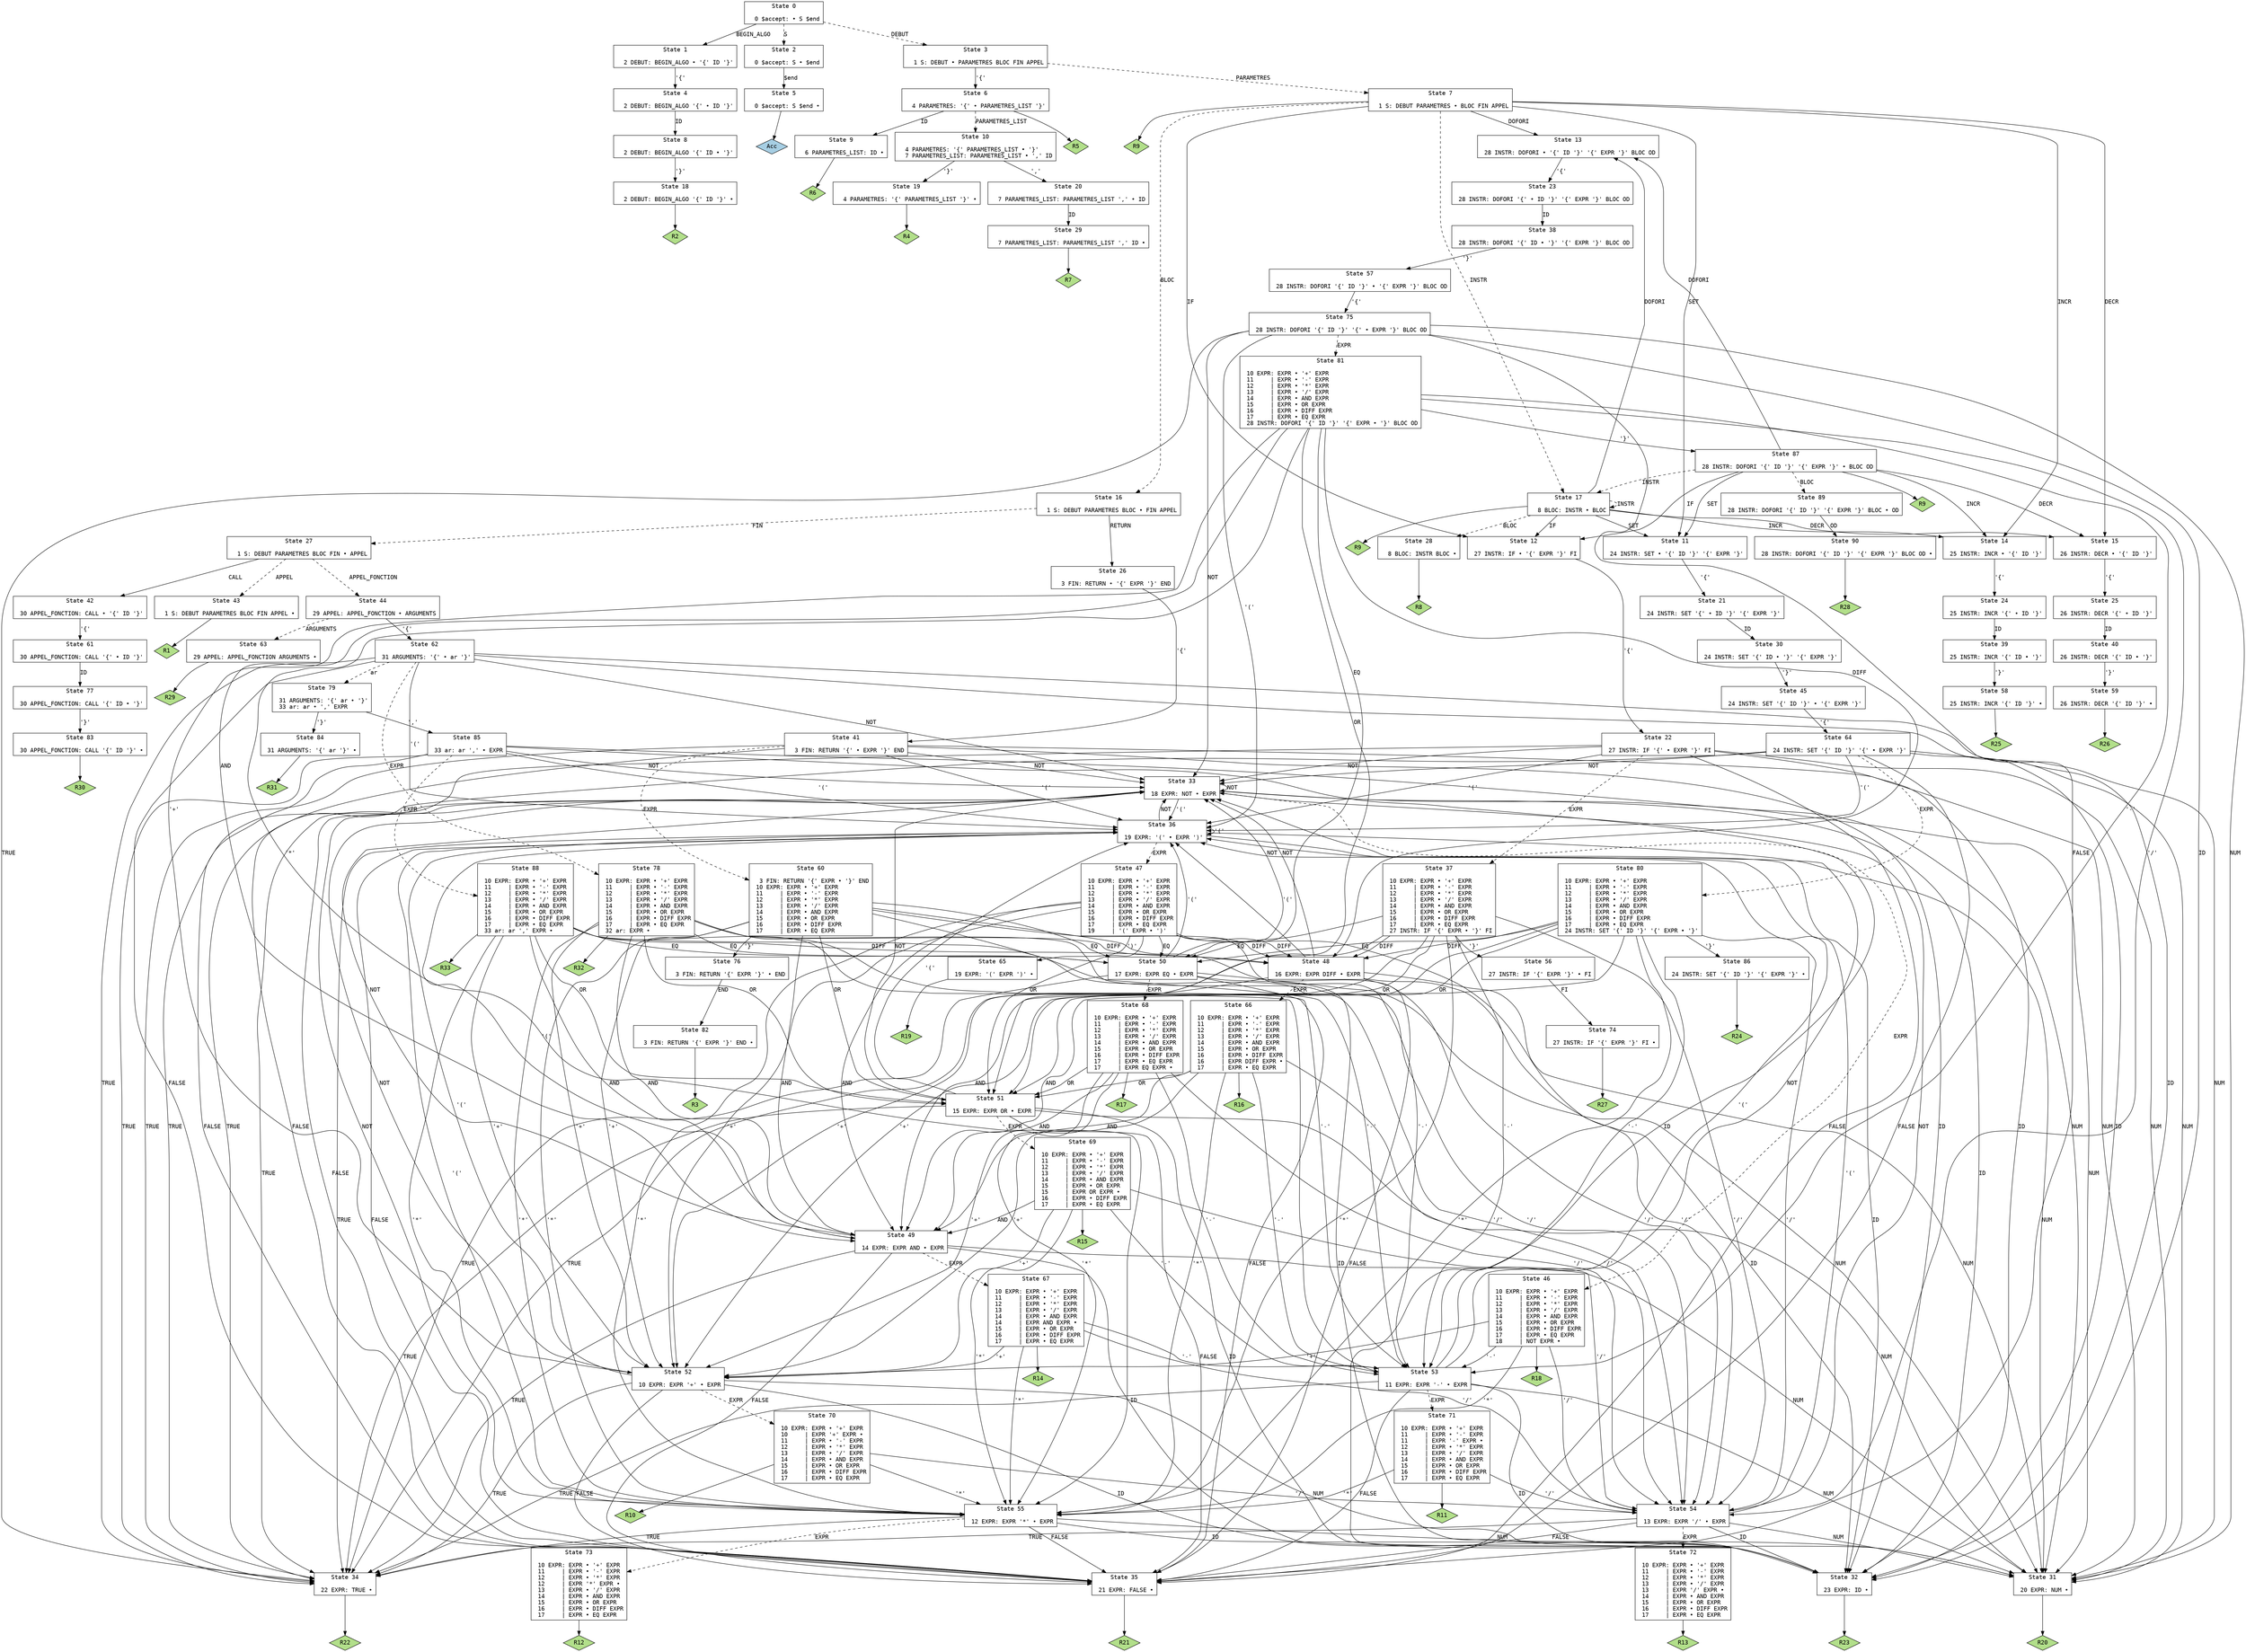 // Generated by GNU Bison 3.8.2.
// Report bugs to <bug-bison@gnu.org>.
// Home page: <https://www.gnu.org/software/bison/>.

digraph "latex.y"
{
  node [fontname = courier, shape = box, colorscheme = paired6]
  edge [fontname = courier]

  0 [label="State 0\n\l  0 $accept: • S $end\l"]
  0 -> 1 [style=solid label="BEGIN_ALGO"]
  0 -> 2 [style=dashed label="S"]
  0 -> 3 [style=dashed label="DEBUT"]
  1 [label="State 1\n\l  2 DEBUT: BEGIN_ALGO • '{' ID '}'\l"]
  1 -> 4 [style=solid label="'{'"]
  2 [label="State 2\n\l  0 $accept: S • $end\l"]
  2 -> 5 [style=solid label="$end"]
  3 [label="State 3\n\l  1 S: DEBUT • PARAMETRES BLOC FIN APPEL\l"]
  3 -> 6 [style=solid label="'{'"]
  3 -> 7 [style=dashed label="PARAMETRES"]
  4 [label="State 4\n\l  2 DEBUT: BEGIN_ALGO '{' • ID '}'\l"]
  4 -> 8 [style=solid label="ID"]
  5 [label="State 5\n\l  0 $accept: S $end •\l"]
  5 -> "5R0" [style=solid]
 "5R0" [label="Acc", fillcolor=1, shape=diamond, style=filled]
  6 [label="State 6\n\l  4 PARAMETRES: '{' • PARAMETRES_LIST '}'\l"]
  6 -> 9 [style=solid label="ID"]
  6 -> 10 [style=dashed label="PARAMETRES_LIST"]
  6 -> "6R5" [style=solid]
 "6R5" [label="R5", fillcolor=3, shape=diamond, style=filled]
  7 [label="State 7\n\l  1 S: DEBUT PARAMETRES • BLOC FIN APPEL\l"]
  7 -> 11 [style=solid label="SET"]
  7 -> 12 [style=solid label="IF"]
  7 -> 13 [style=solid label="DOFORI"]
  7 -> 14 [style=solid label="INCR"]
  7 -> 15 [style=solid label="DECR"]
  7 -> 16 [style=dashed label="BLOC"]
  7 -> 17 [style=dashed label="INSTR"]
  7 -> "7R9" [style=solid]
 "7R9" [label="R9", fillcolor=3, shape=diamond, style=filled]
  8 [label="State 8\n\l  2 DEBUT: BEGIN_ALGO '{' ID • '}'\l"]
  8 -> 18 [style=solid label="'}'"]
  9 [label="State 9\n\l  6 PARAMETRES_LIST: ID •\l"]
  9 -> "9R6" [style=solid]
 "9R6" [label="R6", fillcolor=3, shape=diamond, style=filled]
  10 [label="State 10\n\l  4 PARAMETRES: '{' PARAMETRES_LIST • '}'\l  7 PARAMETRES_LIST: PARAMETRES_LIST • ',' ID\l"]
  10 -> 19 [style=solid label="'}'"]
  10 -> 20 [style=solid label="','"]
  11 [label="State 11\n\l 24 INSTR: SET • '{' ID '}' '{' EXPR '}'\l"]
  11 -> 21 [style=solid label="'{'"]
  12 [label="State 12\n\l 27 INSTR: IF • '{' EXPR '}' FI\l"]
  12 -> 22 [style=solid label="'{'"]
  13 [label="State 13\n\l 28 INSTR: DOFORI • '{' ID '}' '{' EXPR '}' BLOC OD\l"]
  13 -> 23 [style=solid label="'{'"]
  14 [label="State 14\n\l 25 INSTR: INCR • '{' ID '}'\l"]
  14 -> 24 [style=solid label="'{'"]
  15 [label="State 15\n\l 26 INSTR: DECR • '{' ID '}'\l"]
  15 -> 25 [style=solid label="'{'"]
  16 [label="State 16\n\l  1 S: DEBUT PARAMETRES BLOC • FIN APPEL\l"]
  16 -> 26 [style=solid label="RETURN"]
  16 -> 27 [style=dashed label="FIN"]
  17 [label="State 17\n\l  8 BLOC: INSTR • BLOC\l"]
  17 -> 11 [style=solid label="SET"]
  17 -> 12 [style=solid label="IF"]
  17 -> 13 [style=solid label="DOFORI"]
  17 -> 14 [style=solid label="INCR"]
  17 -> 15 [style=solid label="DECR"]
  17 -> 28 [style=dashed label="BLOC"]
  17 -> 17 [style=dashed label="INSTR"]
  17 -> "17R9" [style=solid]
 "17R9" [label="R9", fillcolor=3, shape=diamond, style=filled]
  18 [label="State 18\n\l  2 DEBUT: BEGIN_ALGO '{' ID '}' •\l"]
  18 -> "18R2" [style=solid]
 "18R2" [label="R2", fillcolor=3, shape=diamond, style=filled]
  19 [label="State 19\n\l  4 PARAMETRES: '{' PARAMETRES_LIST '}' •\l"]
  19 -> "19R4" [style=solid]
 "19R4" [label="R4", fillcolor=3, shape=diamond, style=filled]
  20 [label="State 20\n\l  7 PARAMETRES_LIST: PARAMETRES_LIST ',' • ID\l"]
  20 -> 29 [style=solid label="ID"]
  21 [label="State 21\n\l 24 INSTR: SET '{' • ID '}' '{' EXPR '}'\l"]
  21 -> 30 [style=solid label="ID"]
  22 [label="State 22\n\l 27 INSTR: IF '{' • EXPR '}' FI\l"]
  22 -> 31 [style=solid label="NUM"]
  22 -> 32 [style=solid label="ID"]
  22 -> 33 [style=solid label="NOT"]
  22 -> 34 [style=solid label="TRUE"]
  22 -> 35 [style=solid label="FALSE"]
  22 -> 36 [style=solid label="'('"]
  22 -> 37 [style=dashed label="EXPR"]
  23 [label="State 23\n\l 28 INSTR: DOFORI '{' • ID '}' '{' EXPR '}' BLOC OD\l"]
  23 -> 38 [style=solid label="ID"]
  24 [label="State 24\n\l 25 INSTR: INCR '{' • ID '}'\l"]
  24 -> 39 [style=solid label="ID"]
  25 [label="State 25\n\l 26 INSTR: DECR '{' • ID '}'\l"]
  25 -> 40 [style=solid label="ID"]
  26 [label="State 26\n\l  3 FIN: RETURN • '{' EXPR '}' END\l"]
  26 -> 41 [style=solid label="'{'"]
  27 [label="State 27\n\l  1 S: DEBUT PARAMETRES BLOC FIN • APPEL\l"]
  27 -> 42 [style=solid label="CALL"]
  27 -> 43 [style=dashed label="APPEL"]
  27 -> 44 [style=dashed label="APPEL_FONCTION"]
  28 [label="State 28\n\l  8 BLOC: INSTR BLOC •\l"]
  28 -> "28R8" [style=solid]
 "28R8" [label="R8", fillcolor=3, shape=diamond, style=filled]
  29 [label="State 29\n\l  7 PARAMETRES_LIST: PARAMETRES_LIST ',' ID •\l"]
  29 -> "29R7" [style=solid]
 "29R7" [label="R7", fillcolor=3, shape=diamond, style=filled]
  30 [label="State 30\n\l 24 INSTR: SET '{' ID • '}' '{' EXPR '}'\l"]
  30 -> 45 [style=solid label="'}'"]
  31 [label="State 31\n\l 20 EXPR: NUM •\l"]
  31 -> "31R20" [style=solid]
 "31R20" [label="R20", fillcolor=3, shape=diamond, style=filled]
  32 [label="State 32\n\l 23 EXPR: ID •\l"]
  32 -> "32R23" [style=solid]
 "32R23" [label="R23", fillcolor=3, shape=diamond, style=filled]
  33 [label="State 33\n\l 18 EXPR: NOT • EXPR\l"]
  33 -> 31 [style=solid label="NUM"]
  33 -> 32 [style=solid label="ID"]
  33 -> 33 [style=solid label="NOT"]
  33 -> 34 [style=solid label="TRUE"]
  33 -> 35 [style=solid label="FALSE"]
  33 -> 36 [style=solid label="'('"]
  33 -> 46 [style=dashed label="EXPR"]
  34 [label="State 34\n\l 22 EXPR: TRUE •\l"]
  34 -> "34R22" [style=solid]
 "34R22" [label="R22", fillcolor=3, shape=diamond, style=filled]
  35 [label="State 35\n\l 21 EXPR: FALSE •\l"]
  35 -> "35R21" [style=solid]
 "35R21" [label="R21", fillcolor=3, shape=diamond, style=filled]
  36 [label="State 36\n\l 19 EXPR: '(' • EXPR ')'\l"]
  36 -> 31 [style=solid label="NUM"]
  36 -> 32 [style=solid label="ID"]
  36 -> 33 [style=solid label="NOT"]
  36 -> 34 [style=solid label="TRUE"]
  36 -> 35 [style=solid label="FALSE"]
  36 -> 36 [style=solid label="'('"]
  36 -> 47 [style=dashed label="EXPR"]
  37 [label="State 37\n\l 10 EXPR: EXPR • '+' EXPR\l 11     | EXPR • '-' EXPR\l 12     | EXPR • '*' EXPR\l 13     | EXPR • '/' EXPR\l 14     | EXPR • AND EXPR\l 15     | EXPR • OR EXPR\l 16     | EXPR • DIFF EXPR\l 17     | EXPR • EQ EXPR\l 27 INSTR: IF '{' EXPR • '}' FI\l"]
  37 -> 48 [style=solid label="DIFF"]
  37 -> 49 [style=solid label="AND"]
  37 -> 50 [style=solid label="EQ"]
  37 -> 51 [style=solid label="OR"]
  37 -> 52 [style=solid label="'+'"]
  37 -> 53 [style=solid label="'-'"]
  37 -> 54 [style=solid label="'/'"]
  37 -> 55 [style=solid label="'*'"]
  37 -> 56 [style=solid label="'}'"]
  38 [label="State 38\n\l 28 INSTR: DOFORI '{' ID • '}' '{' EXPR '}' BLOC OD\l"]
  38 -> 57 [style=solid label="'}'"]
  39 [label="State 39\n\l 25 INSTR: INCR '{' ID • '}'\l"]
  39 -> 58 [style=solid label="'}'"]
  40 [label="State 40\n\l 26 INSTR: DECR '{' ID • '}'\l"]
  40 -> 59 [style=solid label="'}'"]
  41 [label="State 41\n\l  3 FIN: RETURN '{' • EXPR '}' END\l"]
  41 -> 31 [style=solid label="NUM"]
  41 -> 32 [style=solid label="ID"]
  41 -> 33 [style=solid label="NOT"]
  41 -> 34 [style=solid label="TRUE"]
  41 -> 35 [style=solid label="FALSE"]
  41 -> 36 [style=solid label="'('"]
  41 -> 60 [style=dashed label="EXPR"]
  42 [label="State 42\n\l 30 APPEL_FONCTION: CALL • '{' ID '}'\l"]
  42 -> 61 [style=solid label="'{'"]
  43 [label="State 43\n\l  1 S: DEBUT PARAMETRES BLOC FIN APPEL •\l"]
  43 -> "43R1" [style=solid]
 "43R1" [label="R1", fillcolor=3, shape=diamond, style=filled]
  44 [label="State 44\n\l 29 APPEL: APPEL_FONCTION • ARGUMENTS\l"]
  44 -> 62 [style=solid label="'{'"]
  44 -> 63 [style=dashed label="ARGUMENTS"]
  45 [label="State 45\n\l 24 INSTR: SET '{' ID '}' • '{' EXPR '}'\l"]
  45 -> 64 [style=solid label="'{'"]
  46 [label="State 46\n\l 10 EXPR: EXPR • '+' EXPR\l 11     | EXPR • '-' EXPR\l 12     | EXPR • '*' EXPR\l 13     | EXPR • '/' EXPR\l 14     | EXPR • AND EXPR\l 15     | EXPR • OR EXPR\l 16     | EXPR • DIFF EXPR\l 17     | EXPR • EQ EXPR\l 18     | NOT EXPR •\l"]
  46 -> 52 [style=solid label="'+'"]
  46 -> 53 [style=solid label="'-'"]
  46 -> 54 [style=solid label="'/'"]
  46 -> 55 [style=solid label="'*'"]
  46 -> "46R18" [style=solid]
 "46R18" [label="R18", fillcolor=3, shape=diamond, style=filled]
  47 [label="State 47\n\l 10 EXPR: EXPR • '+' EXPR\l 11     | EXPR • '-' EXPR\l 12     | EXPR • '*' EXPR\l 13     | EXPR • '/' EXPR\l 14     | EXPR • AND EXPR\l 15     | EXPR • OR EXPR\l 16     | EXPR • DIFF EXPR\l 17     | EXPR • EQ EXPR\l 19     | '(' EXPR • ')'\l"]
  47 -> 48 [style=solid label="DIFF"]
  47 -> 49 [style=solid label="AND"]
  47 -> 50 [style=solid label="EQ"]
  47 -> 51 [style=solid label="OR"]
  47 -> 52 [style=solid label="'+'"]
  47 -> 53 [style=solid label="'-'"]
  47 -> 54 [style=solid label="'/'"]
  47 -> 55 [style=solid label="'*'"]
  47 -> 65 [style=solid label="')'"]
  48 [label="State 48\n\l 16 EXPR: EXPR DIFF • EXPR\l"]
  48 -> 31 [style=solid label="NUM"]
  48 -> 32 [style=solid label="ID"]
  48 -> 33 [style=solid label="NOT"]
  48 -> 34 [style=solid label="TRUE"]
  48 -> 35 [style=solid label="FALSE"]
  48 -> 36 [style=solid label="'('"]
  48 -> 66 [style=dashed label="EXPR"]
  49 [label="State 49\n\l 14 EXPR: EXPR AND • EXPR\l"]
  49 -> 31 [style=solid label="NUM"]
  49 -> 32 [style=solid label="ID"]
  49 -> 33 [style=solid label="NOT"]
  49 -> 34 [style=solid label="TRUE"]
  49 -> 35 [style=solid label="FALSE"]
  49 -> 36 [style=solid label="'('"]
  49 -> 67 [style=dashed label="EXPR"]
  50 [label="State 50\n\l 17 EXPR: EXPR EQ • EXPR\l"]
  50 -> 31 [style=solid label="NUM"]
  50 -> 32 [style=solid label="ID"]
  50 -> 33 [style=solid label="NOT"]
  50 -> 34 [style=solid label="TRUE"]
  50 -> 35 [style=solid label="FALSE"]
  50 -> 36 [style=solid label="'('"]
  50 -> 68 [style=dashed label="EXPR"]
  51 [label="State 51\n\l 15 EXPR: EXPR OR • EXPR\l"]
  51 -> 31 [style=solid label="NUM"]
  51 -> 32 [style=solid label="ID"]
  51 -> 33 [style=solid label="NOT"]
  51 -> 34 [style=solid label="TRUE"]
  51 -> 35 [style=solid label="FALSE"]
  51 -> 36 [style=solid label="'('"]
  51 -> 69 [style=dashed label="EXPR"]
  52 [label="State 52\n\l 10 EXPR: EXPR '+' • EXPR\l"]
  52 -> 31 [style=solid label="NUM"]
  52 -> 32 [style=solid label="ID"]
  52 -> 33 [style=solid label="NOT"]
  52 -> 34 [style=solid label="TRUE"]
  52 -> 35 [style=solid label="FALSE"]
  52 -> 36 [style=solid label="'('"]
  52 -> 70 [style=dashed label="EXPR"]
  53 [label="State 53\n\l 11 EXPR: EXPR '-' • EXPR\l"]
  53 -> 31 [style=solid label="NUM"]
  53 -> 32 [style=solid label="ID"]
  53 -> 33 [style=solid label="NOT"]
  53 -> 34 [style=solid label="TRUE"]
  53 -> 35 [style=solid label="FALSE"]
  53 -> 36 [style=solid label="'('"]
  53 -> 71 [style=dashed label="EXPR"]
  54 [label="State 54\n\l 13 EXPR: EXPR '/' • EXPR\l"]
  54 -> 31 [style=solid label="NUM"]
  54 -> 32 [style=solid label="ID"]
  54 -> 33 [style=solid label="NOT"]
  54 -> 34 [style=solid label="TRUE"]
  54 -> 35 [style=solid label="FALSE"]
  54 -> 36 [style=solid label="'('"]
  54 -> 72 [style=dashed label="EXPR"]
  55 [label="State 55\n\l 12 EXPR: EXPR '*' • EXPR\l"]
  55 -> 31 [style=solid label="NUM"]
  55 -> 32 [style=solid label="ID"]
  55 -> 33 [style=solid label="NOT"]
  55 -> 34 [style=solid label="TRUE"]
  55 -> 35 [style=solid label="FALSE"]
  55 -> 36 [style=solid label="'('"]
  55 -> 73 [style=dashed label="EXPR"]
  56 [label="State 56\n\l 27 INSTR: IF '{' EXPR '}' • FI\l"]
  56 -> 74 [style=solid label="FI"]
  57 [label="State 57\n\l 28 INSTR: DOFORI '{' ID '}' • '{' EXPR '}' BLOC OD\l"]
  57 -> 75 [style=solid label="'{'"]
  58 [label="State 58\n\l 25 INSTR: INCR '{' ID '}' •\l"]
  58 -> "58R25" [style=solid]
 "58R25" [label="R25", fillcolor=3, shape=diamond, style=filled]
  59 [label="State 59\n\l 26 INSTR: DECR '{' ID '}' •\l"]
  59 -> "59R26" [style=solid]
 "59R26" [label="R26", fillcolor=3, shape=diamond, style=filled]
  60 [label="State 60\n\l  3 FIN: RETURN '{' EXPR • '}' END\l 10 EXPR: EXPR • '+' EXPR\l 11     | EXPR • '-' EXPR\l 12     | EXPR • '*' EXPR\l 13     | EXPR • '/' EXPR\l 14     | EXPR • AND EXPR\l 15     | EXPR • OR EXPR\l 16     | EXPR • DIFF EXPR\l 17     | EXPR • EQ EXPR\l"]
  60 -> 48 [style=solid label="DIFF"]
  60 -> 49 [style=solid label="AND"]
  60 -> 50 [style=solid label="EQ"]
  60 -> 51 [style=solid label="OR"]
  60 -> 52 [style=solid label="'+'"]
  60 -> 53 [style=solid label="'-'"]
  60 -> 54 [style=solid label="'/'"]
  60 -> 55 [style=solid label="'*'"]
  60 -> 76 [style=solid label="'}'"]
  61 [label="State 61\n\l 30 APPEL_FONCTION: CALL '{' • ID '}'\l"]
  61 -> 77 [style=solid label="ID"]
  62 [label="State 62\n\l 31 ARGUMENTS: '{' • ar '}'\l"]
  62 -> 31 [style=solid label="NUM"]
  62 -> 32 [style=solid label="ID"]
  62 -> 33 [style=solid label="NOT"]
  62 -> 34 [style=solid label="TRUE"]
  62 -> 35 [style=solid label="FALSE"]
  62 -> 36 [style=solid label="'('"]
  62 -> 78 [style=dashed label="EXPR"]
  62 -> 79 [style=dashed label="ar"]
  63 [label="State 63\n\l 29 APPEL: APPEL_FONCTION ARGUMENTS •\l"]
  63 -> "63R29" [style=solid]
 "63R29" [label="R29", fillcolor=3, shape=diamond, style=filled]
  64 [label="State 64\n\l 24 INSTR: SET '{' ID '}' '{' • EXPR '}'\l"]
  64 -> 31 [style=solid label="NUM"]
  64 -> 32 [style=solid label="ID"]
  64 -> 33 [style=solid label="NOT"]
  64 -> 34 [style=solid label="TRUE"]
  64 -> 35 [style=solid label="FALSE"]
  64 -> 36 [style=solid label="'('"]
  64 -> 80 [style=dashed label="EXPR"]
  65 [label="State 65\n\l 19 EXPR: '(' EXPR ')' •\l"]
  65 -> "65R19" [style=solid]
 "65R19" [label="R19", fillcolor=3, shape=diamond, style=filled]
  66 [label="State 66\n\l 10 EXPR: EXPR • '+' EXPR\l 11     | EXPR • '-' EXPR\l 12     | EXPR • '*' EXPR\l 13     | EXPR • '/' EXPR\l 14     | EXPR • AND EXPR\l 15     | EXPR • OR EXPR\l 16     | EXPR • DIFF EXPR\l 16     | EXPR DIFF EXPR •\l 17     | EXPR • EQ EXPR\l"]
  66 -> 49 [style=solid label="AND"]
  66 -> 51 [style=solid label="OR"]
  66 -> 52 [style=solid label="'+'"]
  66 -> 53 [style=solid label="'-'"]
  66 -> 54 [style=solid label="'/'"]
  66 -> 55 [style=solid label="'*'"]
  66 -> "66R16" [style=solid]
 "66R16" [label="R16", fillcolor=3, shape=diamond, style=filled]
  67 [label="State 67\n\l 10 EXPR: EXPR • '+' EXPR\l 11     | EXPR • '-' EXPR\l 12     | EXPR • '*' EXPR\l 13     | EXPR • '/' EXPR\l 14     | EXPR • AND EXPR\l 14     | EXPR AND EXPR •\l 15     | EXPR • OR EXPR\l 16     | EXPR • DIFF EXPR\l 17     | EXPR • EQ EXPR\l"]
  67 -> 52 [style=solid label="'+'"]
  67 -> 53 [style=solid label="'-'"]
  67 -> 54 [style=solid label="'/'"]
  67 -> 55 [style=solid label="'*'"]
  67 -> "67R14" [style=solid]
 "67R14" [label="R14", fillcolor=3, shape=diamond, style=filled]
  68 [label="State 68\n\l 10 EXPR: EXPR • '+' EXPR\l 11     | EXPR • '-' EXPR\l 12     | EXPR • '*' EXPR\l 13     | EXPR • '/' EXPR\l 14     | EXPR • AND EXPR\l 15     | EXPR • OR EXPR\l 16     | EXPR • DIFF EXPR\l 17     | EXPR • EQ EXPR\l 17     | EXPR EQ EXPR •\l"]
  68 -> 49 [style=solid label="AND"]
  68 -> 51 [style=solid label="OR"]
  68 -> 52 [style=solid label="'+'"]
  68 -> 53 [style=solid label="'-'"]
  68 -> 54 [style=solid label="'/'"]
  68 -> 55 [style=solid label="'*'"]
  68 -> "68R17" [style=solid]
 "68R17" [label="R17", fillcolor=3, shape=diamond, style=filled]
  69 [label="State 69\n\l 10 EXPR: EXPR • '+' EXPR\l 11     | EXPR • '-' EXPR\l 12     | EXPR • '*' EXPR\l 13     | EXPR • '/' EXPR\l 14     | EXPR • AND EXPR\l 15     | EXPR • OR EXPR\l 15     | EXPR OR EXPR •\l 16     | EXPR • DIFF EXPR\l 17     | EXPR • EQ EXPR\l"]
  69 -> 49 [style=solid label="AND"]
  69 -> 52 [style=solid label="'+'"]
  69 -> 53 [style=solid label="'-'"]
  69 -> 54 [style=solid label="'/'"]
  69 -> 55 [style=solid label="'*'"]
  69 -> "69R15" [style=solid]
 "69R15" [label="R15", fillcolor=3, shape=diamond, style=filled]
  70 [label="State 70\n\l 10 EXPR: EXPR • '+' EXPR\l 10     | EXPR '+' EXPR •\l 11     | EXPR • '-' EXPR\l 12     | EXPR • '*' EXPR\l 13     | EXPR • '/' EXPR\l 14     | EXPR • AND EXPR\l 15     | EXPR • OR EXPR\l 16     | EXPR • DIFF EXPR\l 17     | EXPR • EQ EXPR\l"]
  70 -> 54 [style=solid label="'/'"]
  70 -> 55 [style=solid label="'*'"]
  70 -> "70R10" [style=solid]
 "70R10" [label="R10", fillcolor=3, shape=diamond, style=filled]
  71 [label="State 71\n\l 10 EXPR: EXPR • '+' EXPR\l 11     | EXPR • '-' EXPR\l 11     | EXPR '-' EXPR •\l 12     | EXPR • '*' EXPR\l 13     | EXPR • '/' EXPR\l 14     | EXPR • AND EXPR\l 15     | EXPR • OR EXPR\l 16     | EXPR • DIFF EXPR\l 17     | EXPR • EQ EXPR\l"]
  71 -> 54 [style=solid label="'/'"]
  71 -> 55 [style=solid label="'*'"]
  71 -> "71R11" [style=solid]
 "71R11" [label="R11", fillcolor=3, shape=diamond, style=filled]
  72 [label="State 72\n\l 10 EXPR: EXPR • '+' EXPR\l 11     | EXPR • '-' EXPR\l 12     | EXPR • '*' EXPR\l 13     | EXPR • '/' EXPR\l 13     | EXPR '/' EXPR •\l 14     | EXPR • AND EXPR\l 15     | EXPR • OR EXPR\l 16     | EXPR • DIFF EXPR\l 17     | EXPR • EQ EXPR\l"]
  72 -> "72R13" [style=solid]
 "72R13" [label="R13", fillcolor=3, shape=diamond, style=filled]
  73 [label="State 73\n\l 10 EXPR: EXPR • '+' EXPR\l 11     | EXPR • '-' EXPR\l 12     | EXPR • '*' EXPR\l 12     | EXPR '*' EXPR •\l 13     | EXPR • '/' EXPR\l 14     | EXPR • AND EXPR\l 15     | EXPR • OR EXPR\l 16     | EXPR • DIFF EXPR\l 17     | EXPR • EQ EXPR\l"]
  73 -> "73R12" [style=solid]
 "73R12" [label="R12", fillcolor=3, shape=diamond, style=filled]
  74 [label="State 74\n\l 27 INSTR: IF '{' EXPR '}' FI •\l"]
  74 -> "74R27" [style=solid]
 "74R27" [label="R27", fillcolor=3, shape=diamond, style=filled]
  75 [label="State 75\n\l 28 INSTR: DOFORI '{' ID '}' '{' • EXPR '}' BLOC OD\l"]
  75 -> 31 [style=solid label="NUM"]
  75 -> 32 [style=solid label="ID"]
  75 -> 33 [style=solid label="NOT"]
  75 -> 34 [style=solid label="TRUE"]
  75 -> 35 [style=solid label="FALSE"]
  75 -> 36 [style=solid label="'('"]
  75 -> 81 [style=dashed label="EXPR"]
  76 [label="State 76\n\l  3 FIN: RETURN '{' EXPR '}' • END\l"]
  76 -> 82 [style=solid label="END"]
  77 [label="State 77\n\l 30 APPEL_FONCTION: CALL '{' ID • '}'\l"]
  77 -> 83 [style=solid label="'}'"]
  78 [label="State 78\n\l 10 EXPR: EXPR • '+' EXPR\l 11     | EXPR • '-' EXPR\l 12     | EXPR • '*' EXPR\l 13     | EXPR • '/' EXPR\l 14     | EXPR • AND EXPR\l 15     | EXPR • OR EXPR\l 16     | EXPR • DIFF EXPR\l 17     | EXPR • EQ EXPR\l 32 ar: EXPR •\l"]
  78 -> 48 [style=solid label="DIFF"]
  78 -> 49 [style=solid label="AND"]
  78 -> 50 [style=solid label="EQ"]
  78 -> 51 [style=solid label="OR"]
  78 -> 52 [style=solid label="'+'"]
  78 -> 53 [style=solid label="'-'"]
  78 -> 54 [style=solid label="'/'"]
  78 -> 55 [style=solid label="'*'"]
  78 -> "78R32" [style=solid]
 "78R32" [label="R32", fillcolor=3, shape=diamond, style=filled]
  79 [label="State 79\n\l 31 ARGUMENTS: '{' ar • '}'\l 33 ar: ar • ',' EXPR\l"]
  79 -> 84 [style=solid label="'}'"]
  79 -> 85 [style=solid label="','"]
  80 [label="State 80\n\l 10 EXPR: EXPR • '+' EXPR\l 11     | EXPR • '-' EXPR\l 12     | EXPR • '*' EXPR\l 13     | EXPR • '/' EXPR\l 14     | EXPR • AND EXPR\l 15     | EXPR • OR EXPR\l 16     | EXPR • DIFF EXPR\l 17     | EXPR • EQ EXPR\l 24 INSTR: SET '{' ID '}' '{' EXPR • '}'\l"]
  80 -> 48 [style=solid label="DIFF"]
  80 -> 49 [style=solid label="AND"]
  80 -> 50 [style=solid label="EQ"]
  80 -> 51 [style=solid label="OR"]
  80 -> 52 [style=solid label="'+'"]
  80 -> 53 [style=solid label="'-'"]
  80 -> 54 [style=solid label="'/'"]
  80 -> 55 [style=solid label="'*'"]
  80 -> 86 [style=solid label="'}'"]
  81 [label="State 81\n\l 10 EXPR: EXPR • '+' EXPR\l 11     | EXPR • '-' EXPR\l 12     | EXPR • '*' EXPR\l 13     | EXPR • '/' EXPR\l 14     | EXPR • AND EXPR\l 15     | EXPR • OR EXPR\l 16     | EXPR • DIFF EXPR\l 17     | EXPR • EQ EXPR\l 28 INSTR: DOFORI '{' ID '}' '{' EXPR • '}' BLOC OD\l"]
  81 -> 48 [style=solid label="DIFF"]
  81 -> 49 [style=solid label="AND"]
  81 -> 50 [style=solid label="EQ"]
  81 -> 51 [style=solid label="OR"]
  81 -> 52 [style=solid label="'+'"]
  81 -> 53 [style=solid label="'-'"]
  81 -> 54 [style=solid label="'/'"]
  81 -> 55 [style=solid label="'*'"]
  81 -> 87 [style=solid label="'}'"]
  82 [label="State 82\n\l  3 FIN: RETURN '{' EXPR '}' END •\l"]
  82 -> "82R3" [style=solid]
 "82R3" [label="R3", fillcolor=3, shape=diamond, style=filled]
  83 [label="State 83\n\l 30 APPEL_FONCTION: CALL '{' ID '}' •\l"]
  83 -> "83R30" [style=solid]
 "83R30" [label="R30", fillcolor=3, shape=diamond, style=filled]
  84 [label="State 84\n\l 31 ARGUMENTS: '{' ar '}' •\l"]
  84 -> "84R31" [style=solid]
 "84R31" [label="R31", fillcolor=3, shape=diamond, style=filled]
  85 [label="State 85\n\l 33 ar: ar ',' • EXPR\l"]
  85 -> 31 [style=solid label="NUM"]
  85 -> 32 [style=solid label="ID"]
  85 -> 33 [style=solid label="NOT"]
  85 -> 34 [style=solid label="TRUE"]
  85 -> 35 [style=solid label="FALSE"]
  85 -> 36 [style=solid label="'('"]
  85 -> 88 [style=dashed label="EXPR"]
  86 [label="State 86\n\l 24 INSTR: SET '{' ID '}' '{' EXPR '}' •\l"]
  86 -> "86R24" [style=solid]
 "86R24" [label="R24", fillcolor=3, shape=diamond, style=filled]
  87 [label="State 87\n\l 28 INSTR: DOFORI '{' ID '}' '{' EXPR '}' • BLOC OD\l"]
  87 -> 11 [style=solid label="SET"]
  87 -> 12 [style=solid label="IF"]
  87 -> 13 [style=solid label="DOFORI"]
  87 -> 14 [style=solid label="INCR"]
  87 -> 15 [style=solid label="DECR"]
  87 -> 89 [style=dashed label="BLOC"]
  87 -> 17 [style=dashed label="INSTR"]
  87 -> "87R9" [style=solid]
 "87R9" [label="R9", fillcolor=3, shape=diamond, style=filled]
  88 [label="State 88\n\l 10 EXPR: EXPR • '+' EXPR\l 11     | EXPR • '-' EXPR\l 12     | EXPR • '*' EXPR\l 13     | EXPR • '/' EXPR\l 14     | EXPR • AND EXPR\l 15     | EXPR • OR EXPR\l 16     | EXPR • DIFF EXPR\l 17     | EXPR • EQ EXPR\l 33 ar: ar ',' EXPR •\l"]
  88 -> 48 [style=solid label="DIFF"]
  88 -> 49 [style=solid label="AND"]
  88 -> 50 [style=solid label="EQ"]
  88 -> 51 [style=solid label="OR"]
  88 -> 52 [style=solid label="'+'"]
  88 -> 53 [style=solid label="'-'"]
  88 -> 54 [style=solid label="'/'"]
  88 -> 55 [style=solid label="'*'"]
  88 -> "88R33" [style=solid]
 "88R33" [label="R33", fillcolor=3, shape=diamond, style=filled]
  89 [label="State 89\n\l 28 INSTR: DOFORI '{' ID '}' '{' EXPR '}' BLOC • OD\l"]
  89 -> 90 [style=solid label="OD"]
  90 [label="State 90\n\l 28 INSTR: DOFORI '{' ID '}' '{' EXPR '}' BLOC OD •\l"]
  90 -> "90R28" [style=solid]
 "90R28" [label="R28", fillcolor=3, shape=diamond, style=filled]
}
